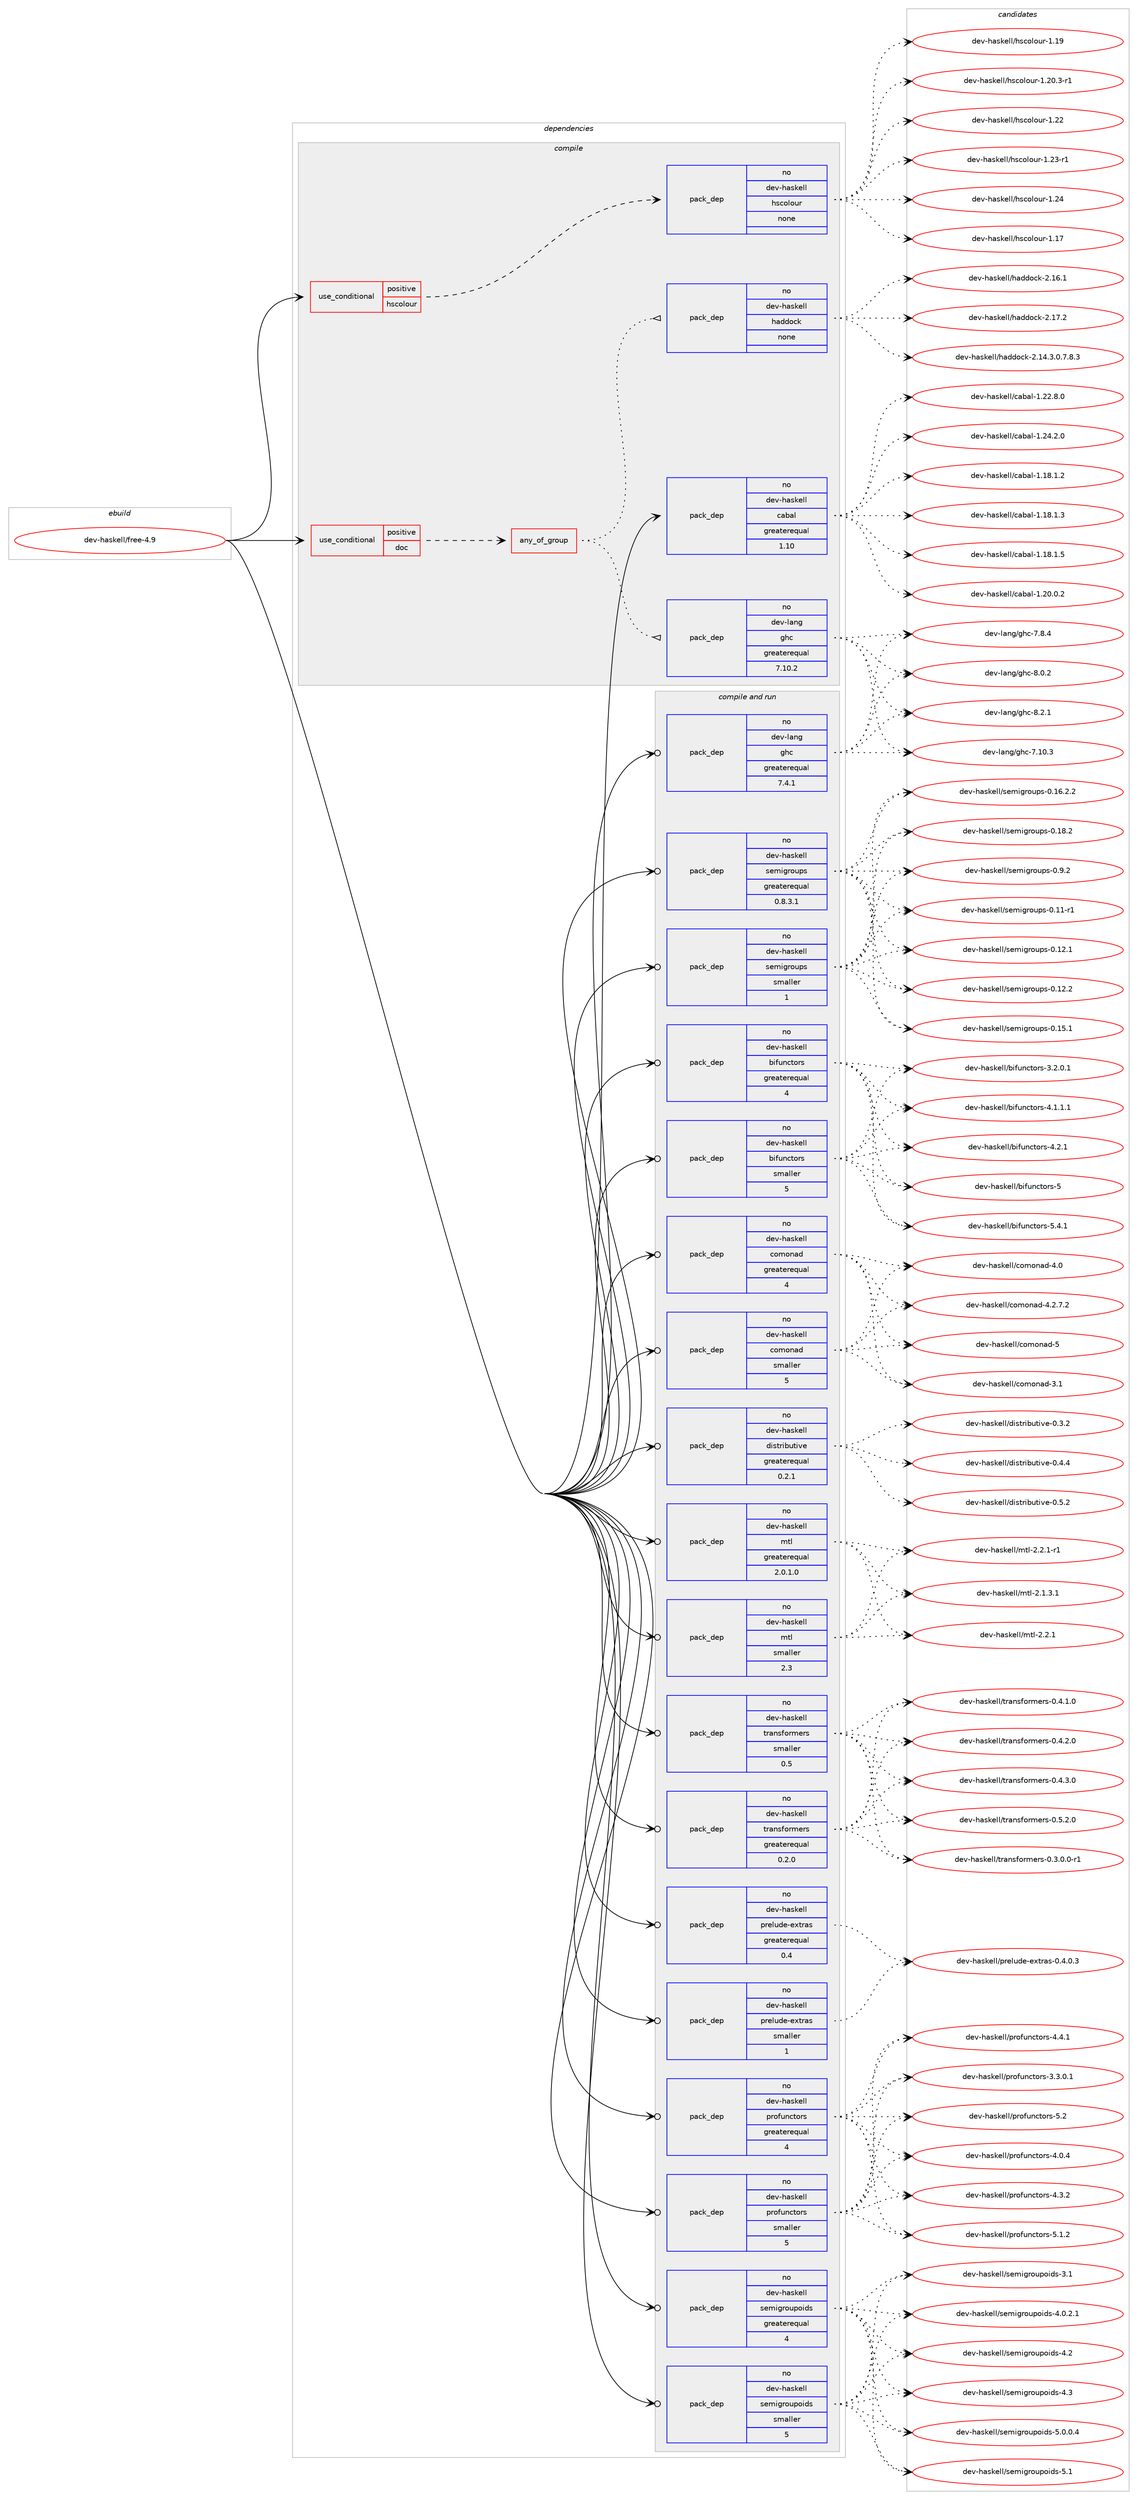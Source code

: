 digraph prolog {

# *************
# Graph options
# *************

newrank=true;
concentrate=true;
compound=true;
graph [rankdir=LR,fontname=Helvetica,fontsize=10,ranksep=1.5];#, ranksep=2.5, nodesep=0.2];
edge  [arrowhead=vee];
node  [fontname=Helvetica,fontsize=10];

# **********
# The ebuild
# **********

subgraph cluster_leftcol {
color=gray;
rank=same;
label=<<i>ebuild</i>>;
id [label="dev-haskell/free-4.9", color=red, width=4, href="../dev-haskell/free-4.9.svg"];
}

# ****************
# The dependencies
# ****************

subgraph cluster_midcol {
color=gray;
label=<<i>dependencies</i>>;
subgraph cluster_compile {
fillcolor="#eeeeee";
style=filled;
label=<<i>compile</i>>;
subgraph cond18948 {
dependency80904 [label=<<TABLE BORDER="0" CELLBORDER="1" CELLSPACING="0" CELLPADDING="4"><TR><TD ROWSPAN="3" CELLPADDING="10">use_conditional</TD></TR><TR><TD>positive</TD></TR><TR><TD>doc</TD></TR></TABLE>>, shape=none, color=red];
subgraph any2025 {
dependency80905 [label=<<TABLE BORDER="0" CELLBORDER="1" CELLSPACING="0" CELLPADDING="4"><TR><TD CELLPADDING="10">any_of_group</TD></TR></TABLE>>, shape=none, color=red];subgraph pack59901 {
dependency80906 [label=<<TABLE BORDER="0" CELLBORDER="1" CELLSPACING="0" CELLPADDING="4" WIDTH="220"><TR><TD ROWSPAN="6" CELLPADDING="30">pack_dep</TD></TR><TR><TD WIDTH="110">no</TD></TR><TR><TD>dev-haskell</TD></TR><TR><TD>haddock</TD></TR><TR><TD>none</TD></TR><TR><TD></TD></TR></TABLE>>, shape=none, color=blue];
}
dependency80905:e -> dependency80906:w [weight=20,style="dotted",arrowhead="oinv"];
subgraph pack59902 {
dependency80907 [label=<<TABLE BORDER="0" CELLBORDER="1" CELLSPACING="0" CELLPADDING="4" WIDTH="220"><TR><TD ROWSPAN="6" CELLPADDING="30">pack_dep</TD></TR><TR><TD WIDTH="110">no</TD></TR><TR><TD>dev-lang</TD></TR><TR><TD>ghc</TD></TR><TR><TD>greaterequal</TD></TR><TR><TD>7.10.2</TD></TR></TABLE>>, shape=none, color=blue];
}
dependency80905:e -> dependency80907:w [weight=20,style="dotted",arrowhead="oinv"];
}
dependency80904:e -> dependency80905:w [weight=20,style="dashed",arrowhead="vee"];
}
id:e -> dependency80904:w [weight=20,style="solid",arrowhead="vee"];
subgraph cond18949 {
dependency80908 [label=<<TABLE BORDER="0" CELLBORDER="1" CELLSPACING="0" CELLPADDING="4"><TR><TD ROWSPAN="3" CELLPADDING="10">use_conditional</TD></TR><TR><TD>positive</TD></TR><TR><TD>hscolour</TD></TR></TABLE>>, shape=none, color=red];
subgraph pack59903 {
dependency80909 [label=<<TABLE BORDER="0" CELLBORDER="1" CELLSPACING="0" CELLPADDING="4" WIDTH="220"><TR><TD ROWSPAN="6" CELLPADDING="30">pack_dep</TD></TR><TR><TD WIDTH="110">no</TD></TR><TR><TD>dev-haskell</TD></TR><TR><TD>hscolour</TD></TR><TR><TD>none</TD></TR><TR><TD></TD></TR></TABLE>>, shape=none, color=blue];
}
dependency80908:e -> dependency80909:w [weight=20,style="dashed",arrowhead="vee"];
}
id:e -> dependency80908:w [weight=20,style="solid",arrowhead="vee"];
subgraph pack59904 {
dependency80910 [label=<<TABLE BORDER="0" CELLBORDER="1" CELLSPACING="0" CELLPADDING="4" WIDTH="220"><TR><TD ROWSPAN="6" CELLPADDING="30">pack_dep</TD></TR><TR><TD WIDTH="110">no</TD></TR><TR><TD>dev-haskell</TD></TR><TR><TD>cabal</TD></TR><TR><TD>greaterequal</TD></TR><TR><TD>1.10</TD></TR></TABLE>>, shape=none, color=blue];
}
id:e -> dependency80910:w [weight=20,style="solid",arrowhead="vee"];
}
subgraph cluster_compileandrun {
fillcolor="#eeeeee";
style=filled;
label=<<i>compile and run</i>>;
subgraph pack59905 {
dependency80911 [label=<<TABLE BORDER="0" CELLBORDER="1" CELLSPACING="0" CELLPADDING="4" WIDTH="220"><TR><TD ROWSPAN="6" CELLPADDING="30">pack_dep</TD></TR><TR><TD WIDTH="110">no</TD></TR><TR><TD>dev-haskell</TD></TR><TR><TD>bifunctors</TD></TR><TR><TD>greaterequal</TD></TR><TR><TD>4</TD></TR></TABLE>>, shape=none, color=blue];
}
id:e -> dependency80911:w [weight=20,style="solid",arrowhead="odotvee"];
subgraph pack59906 {
dependency80912 [label=<<TABLE BORDER="0" CELLBORDER="1" CELLSPACING="0" CELLPADDING="4" WIDTH="220"><TR><TD ROWSPAN="6" CELLPADDING="30">pack_dep</TD></TR><TR><TD WIDTH="110">no</TD></TR><TR><TD>dev-haskell</TD></TR><TR><TD>bifunctors</TD></TR><TR><TD>smaller</TD></TR><TR><TD>5</TD></TR></TABLE>>, shape=none, color=blue];
}
id:e -> dependency80912:w [weight=20,style="solid",arrowhead="odotvee"];
subgraph pack59907 {
dependency80913 [label=<<TABLE BORDER="0" CELLBORDER="1" CELLSPACING="0" CELLPADDING="4" WIDTH="220"><TR><TD ROWSPAN="6" CELLPADDING="30">pack_dep</TD></TR><TR><TD WIDTH="110">no</TD></TR><TR><TD>dev-haskell</TD></TR><TR><TD>comonad</TD></TR><TR><TD>greaterequal</TD></TR><TR><TD>4</TD></TR></TABLE>>, shape=none, color=blue];
}
id:e -> dependency80913:w [weight=20,style="solid",arrowhead="odotvee"];
subgraph pack59908 {
dependency80914 [label=<<TABLE BORDER="0" CELLBORDER="1" CELLSPACING="0" CELLPADDING="4" WIDTH="220"><TR><TD ROWSPAN="6" CELLPADDING="30">pack_dep</TD></TR><TR><TD WIDTH="110">no</TD></TR><TR><TD>dev-haskell</TD></TR><TR><TD>comonad</TD></TR><TR><TD>smaller</TD></TR><TR><TD>5</TD></TR></TABLE>>, shape=none, color=blue];
}
id:e -> dependency80914:w [weight=20,style="solid",arrowhead="odotvee"];
subgraph pack59909 {
dependency80915 [label=<<TABLE BORDER="0" CELLBORDER="1" CELLSPACING="0" CELLPADDING="4" WIDTH="220"><TR><TD ROWSPAN="6" CELLPADDING="30">pack_dep</TD></TR><TR><TD WIDTH="110">no</TD></TR><TR><TD>dev-haskell</TD></TR><TR><TD>distributive</TD></TR><TR><TD>greaterequal</TD></TR><TR><TD>0.2.1</TD></TR></TABLE>>, shape=none, color=blue];
}
id:e -> dependency80915:w [weight=20,style="solid",arrowhead="odotvee"];
subgraph pack59910 {
dependency80916 [label=<<TABLE BORDER="0" CELLBORDER="1" CELLSPACING="0" CELLPADDING="4" WIDTH="220"><TR><TD ROWSPAN="6" CELLPADDING="30">pack_dep</TD></TR><TR><TD WIDTH="110">no</TD></TR><TR><TD>dev-haskell</TD></TR><TR><TD>mtl</TD></TR><TR><TD>greaterequal</TD></TR><TR><TD>2.0.1.0</TD></TR></TABLE>>, shape=none, color=blue];
}
id:e -> dependency80916:w [weight=20,style="solid",arrowhead="odotvee"];
subgraph pack59911 {
dependency80917 [label=<<TABLE BORDER="0" CELLBORDER="1" CELLSPACING="0" CELLPADDING="4" WIDTH="220"><TR><TD ROWSPAN="6" CELLPADDING="30">pack_dep</TD></TR><TR><TD WIDTH="110">no</TD></TR><TR><TD>dev-haskell</TD></TR><TR><TD>mtl</TD></TR><TR><TD>smaller</TD></TR><TR><TD>2.3</TD></TR></TABLE>>, shape=none, color=blue];
}
id:e -> dependency80917:w [weight=20,style="solid",arrowhead="odotvee"];
subgraph pack59912 {
dependency80918 [label=<<TABLE BORDER="0" CELLBORDER="1" CELLSPACING="0" CELLPADDING="4" WIDTH="220"><TR><TD ROWSPAN="6" CELLPADDING="30">pack_dep</TD></TR><TR><TD WIDTH="110">no</TD></TR><TR><TD>dev-haskell</TD></TR><TR><TD>prelude-extras</TD></TR><TR><TD>greaterequal</TD></TR><TR><TD>0.4</TD></TR></TABLE>>, shape=none, color=blue];
}
id:e -> dependency80918:w [weight=20,style="solid",arrowhead="odotvee"];
subgraph pack59913 {
dependency80919 [label=<<TABLE BORDER="0" CELLBORDER="1" CELLSPACING="0" CELLPADDING="4" WIDTH="220"><TR><TD ROWSPAN="6" CELLPADDING="30">pack_dep</TD></TR><TR><TD WIDTH="110">no</TD></TR><TR><TD>dev-haskell</TD></TR><TR><TD>prelude-extras</TD></TR><TR><TD>smaller</TD></TR><TR><TD>1</TD></TR></TABLE>>, shape=none, color=blue];
}
id:e -> dependency80919:w [weight=20,style="solid",arrowhead="odotvee"];
subgraph pack59914 {
dependency80920 [label=<<TABLE BORDER="0" CELLBORDER="1" CELLSPACING="0" CELLPADDING="4" WIDTH="220"><TR><TD ROWSPAN="6" CELLPADDING="30">pack_dep</TD></TR><TR><TD WIDTH="110">no</TD></TR><TR><TD>dev-haskell</TD></TR><TR><TD>profunctors</TD></TR><TR><TD>greaterequal</TD></TR><TR><TD>4</TD></TR></TABLE>>, shape=none, color=blue];
}
id:e -> dependency80920:w [weight=20,style="solid",arrowhead="odotvee"];
subgraph pack59915 {
dependency80921 [label=<<TABLE BORDER="0" CELLBORDER="1" CELLSPACING="0" CELLPADDING="4" WIDTH="220"><TR><TD ROWSPAN="6" CELLPADDING="30">pack_dep</TD></TR><TR><TD WIDTH="110">no</TD></TR><TR><TD>dev-haskell</TD></TR><TR><TD>profunctors</TD></TR><TR><TD>smaller</TD></TR><TR><TD>5</TD></TR></TABLE>>, shape=none, color=blue];
}
id:e -> dependency80921:w [weight=20,style="solid",arrowhead="odotvee"];
subgraph pack59916 {
dependency80922 [label=<<TABLE BORDER="0" CELLBORDER="1" CELLSPACING="0" CELLPADDING="4" WIDTH="220"><TR><TD ROWSPAN="6" CELLPADDING="30">pack_dep</TD></TR><TR><TD WIDTH="110">no</TD></TR><TR><TD>dev-haskell</TD></TR><TR><TD>semigroupoids</TD></TR><TR><TD>greaterequal</TD></TR><TR><TD>4</TD></TR></TABLE>>, shape=none, color=blue];
}
id:e -> dependency80922:w [weight=20,style="solid",arrowhead="odotvee"];
subgraph pack59917 {
dependency80923 [label=<<TABLE BORDER="0" CELLBORDER="1" CELLSPACING="0" CELLPADDING="4" WIDTH="220"><TR><TD ROWSPAN="6" CELLPADDING="30">pack_dep</TD></TR><TR><TD WIDTH="110">no</TD></TR><TR><TD>dev-haskell</TD></TR><TR><TD>semigroupoids</TD></TR><TR><TD>smaller</TD></TR><TR><TD>5</TD></TR></TABLE>>, shape=none, color=blue];
}
id:e -> dependency80923:w [weight=20,style="solid",arrowhead="odotvee"];
subgraph pack59918 {
dependency80924 [label=<<TABLE BORDER="0" CELLBORDER="1" CELLSPACING="0" CELLPADDING="4" WIDTH="220"><TR><TD ROWSPAN="6" CELLPADDING="30">pack_dep</TD></TR><TR><TD WIDTH="110">no</TD></TR><TR><TD>dev-haskell</TD></TR><TR><TD>semigroups</TD></TR><TR><TD>greaterequal</TD></TR><TR><TD>0.8.3.1</TD></TR></TABLE>>, shape=none, color=blue];
}
id:e -> dependency80924:w [weight=20,style="solid",arrowhead="odotvee"];
subgraph pack59919 {
dependency80925 [label=<<TABLE BORDER="0" CELLBORDER="1" CELLSPACING="0" CELLPADDING="4" WIDTH="220"><TR><TD ROWSPAN="6" CELLPADDING="30">pack_dep</TD></TR><TR><TD WIDTH="110">no</TD></TR><TR><TD>dev-haskell</TD></TR><TR><TD>semigroups</TD></TR><TR><TD>smaller</TD></TR><TR><TD>1</TD></TR></TABLE>>, shape=none, color=blue];
}
id:e -> dependency80925:w [weight=20,style="solid",arrowhead="odotvee"];
subgraph pack59920 {
dependency80926 [label=<<TABLE BORDER="0" CELLBORDER="1" CELLSPACING="0" CELLPADDING="4" WIDTH="220"><TR><TD ROWSPAN="6" CELLPADDING="30">pack_dep</TD></TR><TR><TD WIDTH="110">no</TD></TR><TR><TD>dev-haskell</TD></TR><TR><TD>transformers</TD></TR><TR><TD>greaterequal</TD></TR><TR><TD>0.2.0</TD></TR></TABLE>>, shape=none, color=blue];
}
id:e -> dependency80926:w [weight=20,style="solid",arrowhead="odotvee"];
subgraph pack59921 {
dependency80927 [label=<<TABLE BORDER="0" CELLBORDER="1" CELLSPACING="0" CELLPADDING="4" WIDTH="220"><TR><TD ROWSPAN="6" CELLPADDING="30">pack_dep</TD></TR><TR><TD WIDTH="110">no</TD></TR><TR><TD>dev-haskell</TD></TR><TR><TD>transformers</TD></TR><TR><TD>smaller</TD></TR><TR><TD>0.5</TD></TR></TABLE>>, shape=none, color=blue];
}
id:e -> dependency80927:w [weight=20,style="solid",arrowhead="odotvee"];
subgraph pack59922 {
dependency80928 [label=<<TABLE BORDER="0" CELLBORDER="1" CELLSPACING="0" CELLPADDING="4" WIDTH="220"><TR><TD ROWSPAN="6" CELLPADDING="30">pack_dep</TD></TR><TR><TD WIDTH="110">no</TD></TR><TR><TD>dev-lang</TD></TR><TR><TD>ghc</TD></TR><TR><TD>greaterequal</TD></TR><TR><TD>7.4.1</TD></TR></TABLE>>, shape=none, color=blue];
}
id:e -> dependency80928:w [weight=20,style="solid",arrowhead="odotvee"];
}
subgraph cluster_run {
fillcolor="#eeeeee";
style=filled;
label=<<i>run</i>>;
}
}

# **************
# The candidates
# **************

subgraph cluster_choices {
rank=same;
color=gray;
label=<<i>candidates</i>>;

subgraph choice59901 {
color=black;
nodesep=1;
choice1001011184510497115107101108108471049710010011199107455046495246514648465546564651 [label="dev-haskell/haddock-2.14.3.0.7.8.3", color=red, width=4,href="../dev-haskell/haddock-2.14.3.0.7.8.3.svg"];
choice100101118451049711510710110810847104971001001119910745504649544649 [label="dev-haskell/haddock-2.16.1", color=red, width=4,href="../dev-haskell/haddock-2.16.1.svg"];
choice100101118451049711510710110810847104971001001119910745504649554650 [label="dev-haskell/haddock-2.17.2", color=red, width=4,href="../dev-haskell/haddock-2.17.2.svg"];
dependency80906:e -> choice1001011184510497115107101108108471049710010011199107455046495246514648465546564651:w [style=dotted,weight="100"];
dependency80906:e -> choice100101118451049711510710110810847104971001001119910745504649544649:w [style=dotted,weight="100"];
dependency80906:e -> choice100101118451049711510710110810847104971001001119910745504649554650:w [style=dotted,weight="100"];
}
subgraph choice59902 {
color=black;
nodesep=1;
choice1001011184510897110103471031049945554649484651 [label="dev-lang/ghc-7.10.3", color=red, width=4,href="../dev-lang/ghc-7.10.3.svg"];
choice10010111845108971101034710310499455546564652 [label="dev-lang/ghc-7.8.4", color=red, width=4,href="../dev-lang/ghc-7.8.4.svg"];
choice10010111845108971101034710310499455646484650 [label="dev-lang/ghc-8.0.2", color=red, width=4,href="../dev-lang/ghc-8.0.2.svg"];
choice10010111845108971101034710310499455646504649 [label="dev-lang/ghc-8.2.1", color=red, width=4,href="../dev-lang/ghc-8.2.1.svg"];
dependency80907:e -> choice1001011184510897110103471031049945554649484651:w [style=dotted,weight="100"];
dependency80907:e -> choice10010111845108971101034710310499455546564652:w [style=dotted,weight="100"];
dependency80907:e -> choice10010111845108971101034710310499455646484650:w [style=dotted,weight="100"];
dependency80907:e -> choice10010111845108971101034710310499455646504649:w [style=dotted,weight="100"];
}
subgraph choice59903 {
color=black;
nodesep=1;
choice100101118451049711510710110810847104115991111081111171144549464955 [label="dev-haskell/hscolour-1.17", color=red, width=4,href="../dev-haskell/hscolour-1.17.svg"];
choice100101118451049711510710110810847104115991111081111171144549464957 [label="dev-haskell/hscolour-1.19", color=red, width=4,href="../dev-haskell/hscolour-1.19.svg"];
choice10010111845104971151071011081084710411599111108111117114454946504846514511449 [label="dev-haskell/hscolour-1.20.3-r1", color=red, width=4,href="../dev-haskell/hscolour-1.20.3-r1.svg"];
choice100101118451049711510710110810847104115991111081111171144549465050 [label="dev-haskell/hscolour-1.22", color=red, width=4,href="../dev-haskell/hscolour-1.22.svg"];
choice1001011184510497115107101108108471041159911110811111711445494650514511449 [label="dev-haskell/hscolour-1.23-r1", color=red, width=4,href="../dev-haskell/hscolour-1.23-r1.svg"];
choice100101118451049711510710110810847104115991111081111171144549465052 [label="dev-haskell/hscolour-1.24", color=red, width=4,href="../dev-haskell/hscolour-1.24.svg"];
dependency80909:e -> choice100101118451049711510710110810847104115991111081111171144549464955:w [style=dotted,weight="100"];
dependency80909:e -> choice100101118451049711510710110810847104115991111081111171144549464957:w [style=dotted,weight="100"];
dependency80909:e -> choice10010111845104971151071011081084710411599111108111117114454946504846514511449:w [style=dotted,weight="100"];
dependency80909:e -> choice100101118451049711510710110810847104115991111081111171144549465050:w [style=dotted,weight="100"];
dependency80909:e -> choice1001011184510497115107101108108471041159911110811111711445494650514511449:w [style=dotted,weight="100"];
dependency80909:e -> choice100101118451049711510710110810847104115991111081111171144549465052:w [style=dotted,weight="100"];
}
subgraph choice59904 {
color=black;
nodesep=1;
choice10010111845104971151071011081084799979897108454946495646494650 [label="dev-haskell/cabal-1.18.1.2", color=red, width=4,href="../dev-haskell/cabal-1.18.1.2.svg"];
choice10010111845104971151071011081084799979897108454946495646494651 [label="dev-haskell/cabal-1.18.1.3", color=red, width=4,href="../dev-haskell/cabal-1.18.1.3.svg"];
choice10010111845104971151071011081084799979897108454946495646494653 [label="dev-haskell/cabal-1.18.1.5", color=red, width=4,href="../dev-haskell/cabal-1.18.1.5.svg"];
choice10010111845104971151071011081084799979897108454946504846484650 [label="dev-haskell/cabal-1.20.0.2", color=red, width=4,href="../dev-haskell/cabal-1.20.0.2.svg"];
choice10010111845104971151071011081084799979897108454946505046564648 [label="dev-haskell/cabal-1.22.8.0", color=red, width=4,href="../dev-haskell/cabal-1.22.8.0.svg"];
choice10010111845104971151071011081084799979897108454946505246504648 [label="dev-haskell/cabal-1.24.2.0", color=red, width=4,href="../dev-haskell/cabal-1.24.2.0.svg"];
dependency80910:e -> choice10010111845104971151071011081084799979897108454946495646494650:w [style=dotted,weight="100"];
dependency80910:e -> choice10010111845104971151071011081084799979897108454946495646494651:w [style=dotted,weight="100"];
dependency80910:e -> choice10010111845104971151071011081084799979897108454946495646494653:w [style=dotted,weight="100"];
dependency80910:e -> choice10010111845104971151071011081084799979897108454946504846484650:w [style=dotted,weight="100"];
dependency80910:e -> choice10010111845104971151071011081084799979897108454946505046564648:w [style=dotted,weight="100"];
dependency80910:e -> choice10010111845104971151071011081084799979897108454946505246504648:w [style=dotted,weight="100"];
}
subgraph choice59905 {
color=black;
nodesep=1;
choice10010111845104971151071011081084798105102117110991161111141154551465046484649 [label="dev-haskell/bifunctors-3.2.0.1", color=red, width=4,href="../dev-haskell/bifunctors-3.2.0.1.svg"];
choice10010111845104971151071011081084798105102117110991161111141154552464946494649 [label="dev-haskell/bifunctors-4.1.1.1", color=red, width=4,href="../dev-haskell/bifunctors-4.1.1.1.svg"];
choice1001011184510497115107101108108479810510211711099116111114115455246504649 [label="dev-haskell/bifunctors-4.2.1", color=red, width=4,href="../dev-haskell/bifunctors-4.2.1.svg"];
choice10010111845104971151071011081084798105102117110991161111141154553 [label="dev-haskell/bifunctors-5", color=red, width=4,href="../dev-haskell/bifunctors-5.svg"];
choice1001011184510497115107101108108479810510211711099116111114115455346524649 [label="dev-haskell/bifunctors-5.4.1", color=red, width=4,href="../dev-haskell/bifunctors-5.4.1.svg"];
dependency80911:e -> choice10010111845104971151071011081084798105102117110991161111141154551465046484649:w [style=dotted,weight="100"];
dependency80911:e -> choice10010111845104971151071011081084798105102117110991161111141154552464946494649:w [style=dotted,weight="100"];
dependency80911:e -> choice1001011184510497115107101108108479810510211711099116111114115455246504649:w [style=dotted,weight="100"];
dependency80911:e -> choice10010111845104971151071011081084798105102117110991161111141154553:w [style=dotted,weight="100"];
dependency80911:e -> choice1001011184510497115107101108108479810510211711099116111114115455346524649:w [style=dotted,weight="100"];
}
subgraph choice59906 {
color=black;
nodesep=1;
choice10010111845104971151071011081084798105102117110991161111141154551465046484649 [label="dev-haskell/bifunctors-3.2.0.1", color=red, width=4,href="../dev-haskell/bifunctors-3.2.0.1.svg"];
choice10010111845104971151071011081084798105102117110991161111141154552464946494649 [label="dev-haskell/bifunctors-4.1.1.1", color=red, width=4,href="../dev-haskell/bifunctors-4.1.1.1.svg"];
choice1001011184510497115107101108108479810510211711099116111114115455246504649 [label="dev-haskell/bifunctors-4.2.1", color=red, width=4,href="../dev-haskell/bifunctors-4.2.1.svg"];
choice10010111845104971151071011081084798105102117110991161111141154553 [label="dev-haskell/bifunctors-5", color=red, width=4,href="../dev-haskell/bifunctors-5.svg"];
choice1001011184510497115107101108108479810510211711099116111114115455346524649 [label="dev-haskell/bifunctors-5.4.1", color=red, width=4,href="../dev-haskell/bifunctors-5.4.1.svg"];
dependency80912:e -> choice10010111845104971151071011081084798105102117110991161111141154551465046484649:w [style=dotted,weight="100"];
dependency80912:e -> choice10010111845104971151071011081084798105102117110991161111141154552464946494649:w [style=dotted,weight="100"];
dependency80912:e -> choice1001011184510497115107101108108479810510211711099116111114115455246504649:w [style=dotted,weight="100"];
dependency80912:e -> choice10010111845104971151071011081084798105102117110991161111141154553:w [style=dotted,weight="100"];
dependency80912:e -> choice1001011184510497115107101108108479810510211711099116111114115455346524649:w [style=dotted,weight="100"];
}
subgraph choice59907 {
color=black;
nodesep=1;
choice100101118451049711510710110810847991111091111109710045514649 [label="dev-haskell/comonad-3.1", color=red, width=4,href="../dev-haskell/comonad-3.1.svg"];
choice100101118451049711510710110810847991111091111109710045524648 [label="dev-haskell/comonad-4.0", color=red, width=4,href="../dev-haskell/comonad-4.0.svg"];
choice10010111845104971151071011081084799111109111110971004552465046554650 [label="dev-haskell/comonad-4.2.7.2", color=red, width=4,href="../dev-haskell/comonad-4.2.7.2.svg"];
choice10010111845104971151071011081084799111109111110971004553 [label="dev-haskell/comonad-5", color=red, width=4,href="../dev-haskell/comonad-5.svg"];
dependency80913:e -> choice100101118451049711510710110810847991111091111109710045514649:w [style=dotted,weight="100"];
dependency80913:e -> choice100101118451049711510710110810847991111091111109710045524648:w [style=dotted,weight="100"];
dependency80913:e -> choice10010111845104971151071011081084799111109111110971004552465046554650:w [style=dotted,weight="100"];
dependency80913:e -> choice10010111845104971151071011081084799111109111110971004553:w [style=dotted,weight="100"];
}
subgraph choice59908 {
color=black;
nodesep=1;
choice100101118451049711510710110810847991111091111109710045514649 [label="dev-haskell/comonad-3.1", color=red, width=4,href="../dev-haskell/comonad-3.1.svg"];
choice100101118451049711510710110810847991111091111109710045524648 [label="dev-haskell/comonad-4.0", color=red, width=4,href="../dev-haskell/comonad-4.0.svg"];
choice10010111845104971151071011081084799111109111110971004552465046554650 [label="dev-haskell/comonad-4.2.7.2", color=red, width=4,href="../dev-haskell/comonad-4.2.7.2.svg"];
choice10010111845104971151071011081084799111109111110971004553 [label="dev-haskell/comonad-5", color=red, width=4,href="../dev-haskell/comonad-5.svg"];
dependency80914:e -> choice100101118451049711510710110810847991111091111109710045514649:w [style=dotted,weight="100"];
dependency80914:e -> choice100101118451049711510710110810847991111091111109710045524648:w [style=dotted,weight="100"];
dependency80914:e -> choice10010111845104971151071011081084799111109111110971004552465046554650:w [style=dotted,weight="100"];
dependency80914:e -> choice10010111845104971151071011081084799111109111110971004553:w [style=dotted,weight="100"];
}
subgraph choice59909 {
color=black;
nodesep=1;
choice10010111845104971151071011081084710010511511611410598117116105118101454846514650 [label="dev-haskell/distributive-0.3.2", color=red, width=4,href="../dev-haskell/distributive-0.3.2.svg"];
choice10010111845104971151071011081084710010511511611410598117116105118101454846524652 [label="dev-haskell/distributive-0.4.4", color=red, width=4,href="../dev-haskell/distributive-0.4.4.svg"];
choice10010111845104971151071011081084710010511511611410598117116105118101454846534650 [label="dev-haskell/distributive-0.5.2", color=red, width=4,href="../dev-haskell/distributive-0.5.2.svg"];
dependency80915:e -> choice10010111845104971151071011081084710010511511611410598117116105118101454846514650:w [style=dotted,weight="100"];
dependency80915:e -> choice10010111845104971151071011081084710010511511611410598117116105118101454846524652:w [style=dotted,weight="100"];
dependency80915:e -> choice10010111845104971151071011081084710010511511611410598117116105118101454846534650:w [style=dotted,weight="100"];
}
subgraph choice59910 {
color=black;
nodesep=1;
choice1001011184510497115107101108108471091161084550464946514649 [label="dev-haskell/mtl-2.1.3.1", color=red, width=4,href="../dev-haskell/mtl-2.1.3.1.svg"];
choice100101118451049711510710110810847109116108455046504649 [label="dev-haskell/mtl-2.2.1", color=red, width=4,href="../dev-haskell/mtl-2.2.1.svg"];
choice1001011184510497115107101108108471091161084550465046494511449 [label="dev-haskell/mtl-2.2.1-r1", color=red, width=4,href="../dev-haskell/mtl-2.2.1-r1.svg"];
dependency80916:e -> choice1001011184510497115107101108108471091161084550464946514649:w [style=dotted,weight="100"];
dependency80916:e -> choice100101118451049711510710110810847109116108455046504649:w [style=dotted,weight="100"];
dependency80916:e -> choice1001011184510497115107101108108471091161084550465046494511449:w [style=dotted,weight="100"];
}
subgraph choice59911 {
color=black;
nodesep=1;
choice1001011184510497115107101108108471091161084550464946514649 [label="dev-haskell/mtl-2.1.3.1", color=red, width=4,href="../dev-haskell/mtl-2.1.3.1.svg"];
choice100101118451049711510710110810847109116108455046504649 [label="dev-haskell/mtl-2.2.1", color=red, width=4,href="../dev-haskell/mtl-2.2.1.svg"];
choice1001011184510497115107101108108471091161084550465046494511449 [label="dev-haskell/mtl-2.2.1-r1", color=red, width=4,href="../dev-haskell/mtl-2.2.1-r1.svg"];
dependency80917:e -> choice1001011184510497115107101108108471091161084550464946514649:w [style=dotted,weight="100"];
dependency80917:e -> choice100101118451049711510710110810847109116108455046504649:w [style=dotted,weight="100"];
dependency80917:e -> choice1001011184510497115107101108108471091161084550465046494511449:w [style=dotted,weight="100"];
}
subgraph choice59912 {
color=black;
nodesep=1;
choice10010111845104971151071011081084711211410110811710010145101120116114971154548465246484651 [label="dev-haskell/prelude-extras-0.4.0.3", color=red, width=4,href="../dev-haskell/prelude-extras-0.4.0.3.svg"];
dependency80918:e -> choice10010111845104971151071011081084711211410110811710010145101120116114971154548465246484651:w [style=dotted,weight="100"];
}
subgraph choice59913 {
color=black;
nodesep=1;
choice10010111845104971151071011081084711211410110811710010145101120116114971154548465246484651 [label="dev-haskell/prelude-extras-0.4.0.3", color=red, width=4,href="../dev-haskell/prelude-extras-0.4.0.3.svg"];
dependency80919:e -> choice10010111845104971151071011081084711211410110811710010145101120116114971154548465246484651:w [style=dotted,weight="100"];
}
subgraph choice59914 {
color=black;
nodesep=1;
choice100101118451049711510710110810847112114111102117110991161111141154551465146484649 [label="dev-haskell/profunctors-3.3.0.1", color=red, width=4,href="../dev-haskell/profunctors-3.3.0.1.svg"];
choice10010111845104971151071011081084711211411110211711099116111114115455246484652 [label="dev-haskell/profunctors-4.0.4", color=red, width=4,href="../dev-haskell/profunctors-4.0.4.svg"];
choice10010111845104971151071011081084711211411110211711099116111114115455246514650 [label="dev-haskell/profunctors-4.3.2", color=red, width=4,href="../dev-haskell/profunctors-4.3.2.svg"];
choice10010111845104971151071011081084711211411110211711099116111114115455246524649 [label="dev-haskell/profunctors-4.4.1", color=red, width=4,href="../dev-haskell/profunctors-4.4.1.svg"];
choice10010111845104971151071011081084711211411110211711099116111114115455346494650 [label="dev-haskell/profunctors-5.1.2", color=red, width=4,href="../dev-haskell/profunctors-5.1.2.svg"];
choice1001011184510497115107101108108471121141111021171109911611111411545534650 [label="dev-haskell/profunctors-5.2", color=red, width=4,href="../dev-haskell/profunctors-5.2.svg"];
dependency80920:e -> choice100101118451049711510710110810847112114111102117110991161111141154551465146484649:w [style=dotted,weight="100"];
dependency80920:e -> choice10010111845104971151071011081084711211411110211711099116111114115455246484652:w [style=dotted,weight="100"];
dependency80920:e -> choice10010111845104971151071011081084711211411110211711099116111114115455246514650:w [style=dotted,weight="100"];
dependency80920:e -> choice10010111845104971151071011081084711211411110211711099116111114115455246524649:w [style=dotted,weight="100"];
dependency80920:e -> choice10010111845104971151071011081084711211411110211711099116111114115455346494650:w [style=dotted,weight="100"];
dependency80920:e -> choice1001011184510497115107101108108471121141111021171109911611111411545534650:w [style=dotted,weight="100"];
}
subgraph choice59915 {
color=black;
nodesep=1;
choice100101118451049711510710110810847112114111102117110991161111141154551465146484649 [label="dev-haskell/profunctors-3.3.0.1", color=red, width=4,href="../dev-haskell/profunctors-3.3.0.1.svg"];
choice10010111845104971151071011081084711211411110211711099116111114115455246484652 [label="dev-haskell/profunctors-4.0.4", color=red, width=4,href="../dev-haskell/profunctors-4.0.4.svg"];
choice10010111845104971151071011081084711211411110211711099116111114115455246514650 [label="dev-haskell/profunctors-4.3.2", color=red, width=4,href="../dev-haskell/profunctors-4.3.2.svg"];
choice10010111845104971151071011081084711211411110211711099116111114115455246524649 [label="dev-haskell/profunctors-4.4.1", color=red, width=4,href="../dev-haskell/profunctors-4.4.1.svg"];
choice10010111845104971151071011081084711211411110211711099116111114115455346494650 [label="dev-haskell/profunctors-5.1.2", color=red, width=4,href="../dev-haskell/profunctors-5.1.2.svg"];
choice1001011184510497115107101108108471121141111021171109911611111411545534650 [label="dev-haskell/profunctors-5.2", color=red, width=4,href="../dev-haskell/profunctors-5.2.svg"];
dependency80921:e -> choice100101118451049711510710110810847112114111102117110991161111141154551465146484649:w [style=dotted,weight="100"];
dependency80921:e -> choice10010111845104971151071011081084711211411110211711099116111114115455246484652:w [style=dotted,weight="100"];
dependency80921:e -> choice10010111845104971151071011081084711211411110211711099116111114115455246514650:w [style=dotted,weight="100"];
dependency80921:e -> choice10010111845104971151071011081084711211411110211711099116111114115455246524649:w [style=dotted,weight="100"];
dependency80921:e -> choice10010111845104971151071011081084711211411110211711099116111114115455346494650:w [style=dotted,weight="100"];
dependency80921:e -> choice1001011184510497115107101108108471121141111021171109911611111411545534650:w [style=dotted,weight="100"];
}
subgraph choice59916 {
color=black;
nodesep=1;
choice10010111845104971151071011081084711510110910510311411111711211110510011545514649 [label="dev-haskell/semigroupoids-3.1", color=red, width=4,href="../dev-haskell/semigroupoids-3.1.svg"];
choice1001011184510497115107101108108471151011091051031141111171121111051001154552464846504649 [label="dev-haskell/semigroupoids-4.0.2.1", color=red, width=4,href="../dev-haskell/semigroupoids-4.0.2.1.svg"];
choice10010111845104971151071011081084711510110910510311411111711211110510011545524650 [label="dev-haskell/semigroupoids-4.2", color=red, width=4,href="../dev-haskell/semigroupoids-4.2.svg"];
choice10010111845104971151071011081084711510110910510311411111711211110510011545524651 [label="dev-haskell/semigroupoids-4.3", color=red, width=4,href="../dev-haskell/semigroupoids-4.3.svg"];
choice1001011184510497115107101108108471151011091051031141111171121111051001154553464846484652 [label="dev-haskell/semigroupoids-5.0.0.4", color=red, width=4,href="../dev-haskell/semigroupoids-5.0.0.4.svg"];
choice10010111845104971151071011081084711510110910510311411111711211110510011545534649 [label="dev-haskell/semigroupoids-5.1", color=red, width=4,href="../dev-haskell/semigroupoids-5.1.svg"];
dependency80922:e -> choice10010111845104971151071011081084711510110910510311411111711211110510011545514649:w [style=dotted,weight="100"];
dependency80922:e -> choice1001011184510497115107101108108471151011091051031141111171121111051001154552464846504649:w [style=dotted,weight="100"];
dependency80922:e -> choice10010111845104971151071011081084711510110910510311411111711211110510011545524650:w [style=dotted,weight="100"];
dependency80922:e -> choice10010111845104971151071011081084711510110910510311411111711211110510011545524651:w [style=dotted,weight="100"];
dependency80922:e -> choice1001011184510497115107101108108471151011091051031141111171121111051001154553464846484652:w [style=dotted,weight="100"];
dependency80922:e -> choice10010111845104971151071011081084711510110910510311411111711211110510011545534649:w [style=dotted,weight="100"];
}
subgraph choice59917 {
color=black;
nodesep=1;
choice10010111845104971151071011081084711510110910510311411111711211110510011545514649 [label="dev-haskell/semigroupoids-3.1", color=red, width=4,href="../dev-haskell/semigroupoids-3.1.svg"];
choice1001011184510497115107101108108471151011091051031141111171121111051001154552464846504649 [label="dev-haskell/semigroupoids-4.0.2.1", color=red, width=4,href="../dev-haskell/semigroupoids-4.0.2.1.svg"];
choice10010111845104971151071011081084711510110910510311411111711211110510011545524650 [label="dev-haskell/semigroupoids-4.2", color=red, width=4,href="../dev-haskell/semigroupoids-4.2.svg"];
choice10010111845104971151071011081084711510110910510311411111711211110510011545524651 [label="dev-haskell/semigroupoids-4.3", color=red, width=4,href="../dev-haskell/semigroupoids-4.3.svg"];
choice1001011184510497115107101108108471151011091051031141111171121111051001154553464846484652 [label="dev-haskell/semigroupoids-5.0.0.4", color=red, width=4,href="../dev-haskell/semigroupoids-5.0.0.4.svg"];
choice10010111845104971151071011081084711510110910510311411111711211110510011545534649 [label="dev-haskell/semigroupoids-5.1", color=red, width=4,href="../dev-haskell/semigroupoids-5.1.svg"];
dependency80923:e -> choice10010111845104971151071011081084711510110910510311411111711211110510011545514649:w [style=dotted,weight="100"];
dependency80923:e -> choice1001011184510497115107101108108471151011091051031141111171121111051001154552464846504649:w [style=dotted,weight="100"];
dependency80923:e -> choice10010111845104971151071011081084711510110910510311411111711211110510011545524650:w [style=dotted,weight="100"];
dependency80923:e -> choice10010111845104971151071011081084711510110910510311411111711211110510011545524651:w [style=dotted,weight="100"];
dependency80923:e -> choice1001011184510497115107101108108471151011091051031141111171121111051001154553464846484652:w [style=dotted,weight="100"];
dependency80923:e -> choice10010111845104971151071011081084711510110910510311411111711211110510011545534649:w [style=dotted,weight="100"];
}
subgraph choice59918 {
color=black;
nodesep=1;
choice10010111845104971151071011081084711510110910510311411111711211545484649494511449 [label="dev-haskell/semigroups-0.11-r1", color=red, width=4,href="../dev-haskell/semigroups-0.11-r1.svg"];
choice10010111845104971151071011081084711510110910510311411111711211545484649504649 [label="dev-haskell/semigroups-0.12.1", color=red, width=4,href="../dev-haskell/semigroups-0.12.1.svg"];
choice10010111845104971151071011081084711510110910510311411111711211545484649504650 [label="dev-haskell/semigroups-0.12.2", color=red, width=4,href="../dev-haskell/semigroups-0.12.2.svg"];
choice10010111845104971151071011081084711510110910510311411111711211545484649534649 [label="dev-haskell/semigroups-0.15.1", color=red, width=4,href="../dev-haskell/semigroups-0.15.1.svg"];
choice100101118451049711510710110810847115101109105103114111117112115454846495446504650 [label="dev-haskell/semigroups-0.16.2.2", color=red, width=4,href="../dev-haskell/semigroups-0.16.2.2.svg"];
choice10010111845104971151071011081084711510110910510311411111711211545484649564650 [label="dev-haskell/semigroups-0.18.2", color=red, width=4,href="../dev-haskell/semigroups-0.18.2.svg"];
choice100101118451049711510710110810847115101109105103114111117112115454846574650 [label="dev-haskell/semigroups-0.9.2", color=red, width=4,href="../dev-haskell/semigroups-0.9.2.svg"];
dependency80924:e -> choice10010111845104971151071011081084711510110910510311411111711211545484649494511449:w [style=dotted,weight="100"];
dependency80924:e -> choice10010111845104971151071011081084711510110910510311411111711211545484649504649:w [style=dotted,weight="100"];
dependency80924:e -> choice10010111845104971151071011081084711510110910510311411111711211545484649504650:w [style=dotted,weight="100"];
dependency80924:e -> choice10010111845104971151071011081084711510110910510311411111711211545484649534649:w [style=dotted,weight="100"];
dependency80924:e -> choice100101118451049711510710110810847115101109105103114111117112115454846495446504650:w [style=dotted,weight="100"];
dependency80924:e -> choice10010111845104971151071011081084711510110910510311411111711211545484649564650:w [style=dotted,weight="100"];
dependency80924:e -> choice100101118451049711510710110810847115101109105103114111117112115454846574650:w [style=dotted,weight="100"];
}
subgraph choice59919 {
color=black;
nodesep=1;
choice10010111845104971151071011081084711510110910510311411111711211545484649494511449 [label="dev-haskell/semigroups-0.11-r1", color=red, width=4,href="../dev-haskell/semigroups-0.11-r1.svg"];
choice10010111845104971151071011081084711510110910510311411111711211545484649504649 [label="dev-haskell/semigroups-0.12.1", color=red, width=4,href="../dev-haskell/semigroups-0.12.1.svg"];
choice10010111845104971151071011081084711510110910510311411111711211545484649504650 [label="dev-haskell/semigroups-0.12.2", color=red, width=4,href="../dev-haskell/semigroups-0.12.2.svg"];
choice10010111845104971151071011081084711510110910510311411111711211545484649534649 [label="dev-haskell/semigroups-0.15.1", color=red, width=4,href="../dev-haskell/semigroups-0.15.1.svg"];
choice100101118451049711510710110810847115101109105103114111117112115454846495446504650 [label="dev-haskell/semigroups-0.16.2.2", color=red, width=4,href="../dev-haskell/semigroups-0.16.2.2.svg"];
choice10010111845104971151071011081084711510110910510311411111711211545484649564650 [label="dev-haskell/semigroups-0.18.2", color=red, width=4,href="../dev-haskell/semigroups-0.18.2.svg"];
choice100101118451049711510710110810847115101109105103114111117112115454846574650 [label="dev-haskell/semigroups-0.9.2", color=red, width=4,href="../dev-haskell/semigroups-0.9.2.svg"];
dependency80925:e -> choice10010111845104971151071011081084711510110910510311411111711211545484649494511449:w [style=dotted,weight="100"];
dependency80925:e -> choice10010111845104971151071011081084711510110910510311411111711211545484649504649:w [style=dotted,weight="100"];
dependency80925:e -> choice10010111845104971151071011081084711510110910510311411111711211545484649504650:w [style=dotted,weight="100"];
dependency80925:e -> choice10010111845104971151071011081084711510110910510311411111711211545484649534649:w [style=dotted,weight="100"];
dependency80925:e -> choice100101118451049711510710110810847115101109105103114111117112115454846495446504650:w [style=dotted,weight="100"];
dependency80925:e -> choice10010111845104971151071011081084711510110910510311411111711211545484649564650:w [style=dotted,weight="100"];
dependency80925:e -> choice100101118451049711510710110810847115101109105103114111117112115454846574650:w [style=dotted,weight="100"];
}
subgraph choice59920 {
color=black;
nodesep=1;
choice1001011184510497115107101108108471161149711011510211111410910111411545484651464846484511449 [label="dev-haskell/transformers-0.3.0.0-r1", color=red, width=4,href="../dev-haskell/transformers-0.3.0.0-r1.svg"];
choice100101118451049711510710110810847116114971101151021111141091011141154548465246494648 [label="dev-haskell/transformers-0.4.1.0", color=red, width=4,href="../dev-haskell/transformers-0.4.1.0.svg"];
choice100101118451049711510710110810847116114971101151021111141091011141154548465246504648 [label="dev-haskell/transformers-0.4.2.0", color=red, width=4,href="../dev-haskell/transformers-0.4.2.0.svg"];
choice100101118451049711510710110810847116114971101151021111141091011141154548465246514648 [label="dev-haskell/transformers-0.4.3.0", color=red, width=4,href="../dev-haskell/transformers-0.4.3.0.svg"];
choice100101118451049711510710110810847116114971101151021111141091011141154548465346504648 [label="dev-haskell/transformers-0.5.2.0", color=red, width=4,href="../dev-haskell/transformers-0.5.2.0.svg"];
dependency80926:e -> choice1001011184510497115107101108108471161149711011510211111410910111411545484651464846484511449:w [style=dotted,weight="100"];
dependency80926:e -> choice100101118451049711510710110810847116114971101151021111141091011141154548465246494648:w [style=dotted,weight="100"];
dependency80926:e -> choice100101118451049711510710110810847116114971101151021111141091011141154548465246504648:w [style=dotted,weight="100"];
dependency80926:e -> choice100101118451049711510710110810847116114971101151021111141091011141154548465246514648:w [style=dotted,weight="100"];
dependency80926:e -> choice100101118451049711510710110810847116114971101151021111141091011141154548465346504648:w [style=dotted,weight="100"];
}
subgraph choice59921 {
color=black;
nodesep=1;
choice1001011184510497115107101108108471161149711011510211111410910111411545484651464846484511449 [label="dev-haskell/transformers-0.3.0.0-r1", color=red, width=4,href="../dev-haskell/transformers-0.3.0.0-r1.svg"];
choice100101118451049711510710110810847116114971101151021111141091011141154548465246494648 [label="dev-haskell/transformers-0.4.1.0", color=red, width=4,href="../dev-haskell/transformers-0.4.1.0.svg"];
choice100101118451049711510710110810847116114971101151021111141091011141154548465246504648 [label="dev-haskell/transformers-0.4.2.0", color=red, width=4,href="../dev-haskell/transformers-0.4.2.0.svg"];
choice100101118451049711510710110810847116114971101151021111141091011141154548465246514648 [label="dev-haskell/transformers-0.4.3.0", color=red, width=4,href="../dev-haskell/transformers-0.4.3.0.svg"];
choice100101118451049711510710110810847116114971101151021111141091011141154548465346504648 [label="dev-haskell/transformers-0.5.2.0", color=red, width=4,href="../dev-haskell/transformers-0.5.2.0.svg"];
dependency80927:e -> choice1001011184510497115107101108108471161149711011510211111410910111411545484651464846484511449:w [style=dotted,weight="100"];
dependency80927:e -> choice100101118451049711510710110810847116114971101151021111141091011141154548465246494648:w [style=dotted,weight="100"];
dependency80927:e -> choice100101118451049711510710110810847116114971101151021111141091011141154548465246504648:w [style=dotted,weight="100"];
dependency80927:e -> choice100101118451049711510710110810847116114971101151021111141091011141154548465246514648:w [style=dotted,weight="100"];
dependency80927:e -> choice100101118451049711510710110810847116114971101151021111141091011141154548465346504648:w [style=dotted,weight="100"];
}
subgraph choice59922 {
color=black;
nodesep=1;
choice1001011184510897110103471031049945554649484651 [label="dev-lang/ghc-7.10.3", color=red, width=4,href="../dev-lang/ghc-7.10.3.svg"];
choice10010111845108971101034710310499455546564652 [label="dev-lang/ghc-7.8.4", color=red, width=4,href="../dev-lang/ghc-7.8.4.svg"];
choice10010111845108971101034710310499455646484650 [label="dev-lang/ghc-8.0.2", color=red, width=4,href="../dev-lang/ghc-8.0.2.svg"];
choice10010111845108971101034710310499455646504649 [label="dev-lang/ghc-8.2.1", color=red, width=4,href="../dev-lang/ghc-8.2.1.svg"];
dependency80928:e -> choice1001011184510897110103471031049945554649484651:w [style=dotted,weight="100"];
dependency80928:e -> choice10010111845108971101034710310499455546564652:w [style=dotted,weight="100"];
dependency80928:e -> choice10010111845108971101034710310499455646484650:w [style=dotted,weight="100"];
dependency80928:e -> choice10010111845108971101034710310499455646504649:w [style=dotted,weight="100"];
}
}

}
